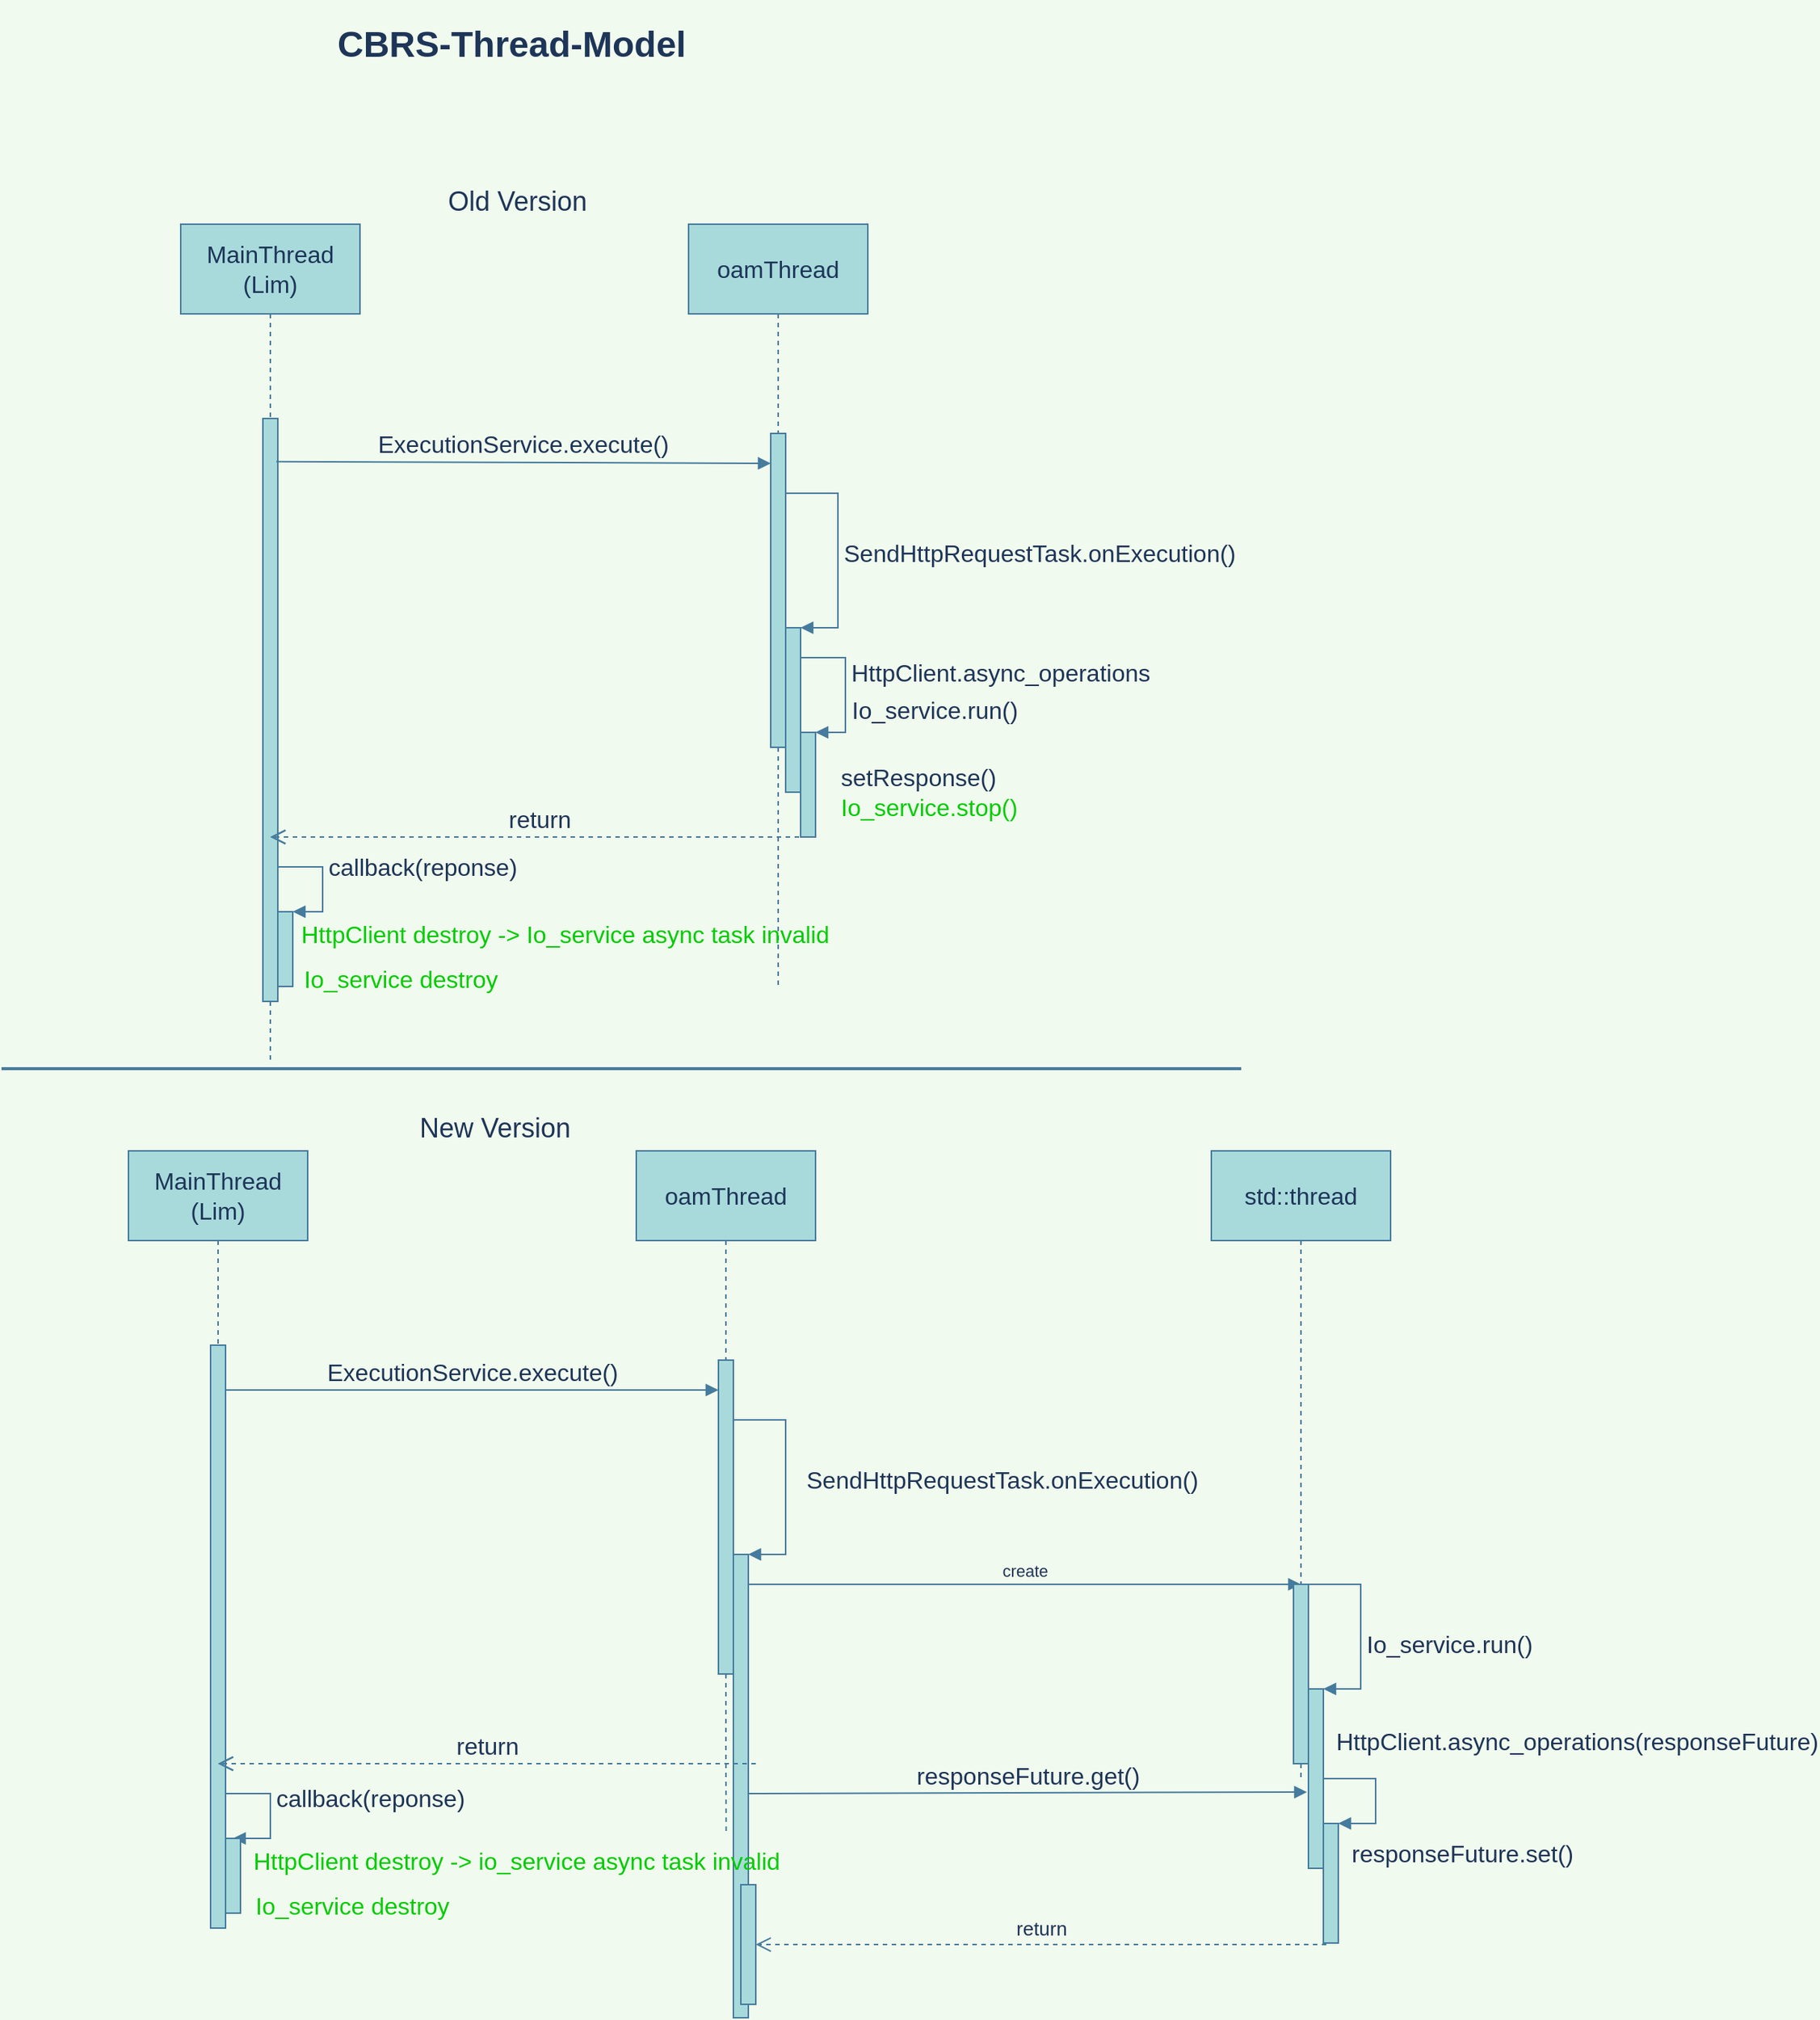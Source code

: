 <mxfile version="18.0.0" type="github">
  <diagram id="kgpKYQtTHZ0yAKxKKP6v" name="Page-1">
    <mxGraphModel dx="1422" dy="762" grid="1" gridSize="10" guides="1" tooltips="1" connect="1" arrows="1" fold="1" page="1" pageScale="1" pageWidth="850" pageHeight="1100" background="#F1FAEE" math="0" shadow="0">
      <root>
        <mxCell id="0" />
        <mxCell id="1" parent="0" />
        <mxCell id="LY62BqVsODy2IkJWC0Tn-2" style="edgeStyle=orthogonalEdgeStyle;orthogonalLoop=1;jettySize=auto;html=1;dashed=1;endArrow=none;endFill=0;fontSize=16;labelBackgroundColor=#F1FAEE;strokeColor=#457B9D;fontColor=#1D3557;labelBorderColor=none;rounded=0;" parent="1" source="LY62BqVsODy2IkJWC0Tn-1" edge="1">
          <mxGeometry relative="1" as="geometry">
            <mxPoint x="190" y="640" as="targetPoint" />
          </mxGeometry>
        </mxCell>
        <mxCell id="LY62BqVsODy2IkJWC0Tn-1" value="MainThread&lt;br style=&quot;font-size: 16px;&quot;&gt;(Lim)" style="whiteSpace=wrap;html=1;fontSize=16;fillColor=#A8DADC;strokeColor=#457B9D;fontColor=#1D3557;labelBorderColor=none;rounded=0;" parent="1" vertex="1">
          <mxGeometry x="130" y="160" width="120" height="60" as="geometry" />
        </mxCell>
        <mxCell id="LY62BqVsODy2IkJWC0Tn-7" style="edgeStyle=orthogonalEdgeStyle;orthogonalLoop=1;jettySize=auto;html=1;dashed=1;endArrow=none;endFill=0;startArrow=none;fontSize=16;labelBackgroundColor=#F1FAEE;strokeColor=#457B9D;fontColor=#1D3557;labelBorderColor=none;rounded=0;" parent="1" source="LY62BqVsODy2IkJWC0Tn-14" edge="1">
          <mxGeometry relative="1" as="geometry">
            <mxPoint x="530" y="670" as="targetPoint" />
          </mxGeometry>
        </mxCell>
        <mxCell id="LY62BqVsODy2IkJWC0Tn-4" value="oamThread" style="whiteSpace=wrap;html=1;fontSize=16;fillColor=#A8DADC;strokeColor=#457B9D;fontColor=#1D3557;labelBorderColor=none;rounded=0;" parent="1" vertex="1">
          <mxGeometry x="470" y="160" width="120" height="60" as="geometry" />
        </mxCell>
        <mxCell id="LY62BqVsODy2IkJWC0Tn-5" style="edgeStyle=orthogonalEdgeStyle;orthogonalLoop=1;jettySize=auto;html=1;dashed=1;endArrow=none;endFill=0;fontSize=16;labelBackgroundColor=#F1FAEE;strokeColor=#457B9D;fontColor=#1D3557;labelBorderColor=none;rounded=0;" parent="1" source="LY62BqVsODy2IkJWC0Tn-1" edge="1">
          <mxGeometry relative="1" as="geometry">
            <mxPoint x="190" y="640" as="targetPoint" />
            <mxPoint x="190" y="220" as="sourcePoint" />
            <Array as="points">
              <mxPoint x="190" y="350" />
              <mxPoint x="190" y="350" />
            </Array>
          </mxGeometry>
        </mxCell>
        <mxCell id="LY62BqVsODy2IkJWC0Tn-6" style="edgeStyle=orthogonalEdgeStyle;orthogonalLoop=1;jettySize=auto;html=1;dashed=1;endArrow=none;endFill=0;startArrow=none;fontSize=16;labelBackgroundColor=#F1FAEE;strokeColor=#457B9D;fontColor=#1D3557;labelBorderColor=none;rounded=0;" parent="1" edge="1">
          <mxGeometry relative="1" as="geometry">
            <mxPoint x="190" y="720" as="targetPoint" />
            <mxPoint x="195" y="415" as="sourcePoint" />
            <Array as="points">
              <mxPoint x="190" y="415" />
            </Array>
          </mxGeometry>
        </mxCell>
        <mxCell id="LY62BqVsODy2IkJWC0Tn-10" value="" style="html=1;points=[];perimeter=orthogonalPerimeter;fontSize=16;fillColor=#A8DADC;strokeColor=#457B9D;fontColor=#1D3557;labelBorderColor=none;rounded=0;" parent="1" vertex="1">
          <mxGeometry x="185" y="290" width="10" height="390" as="geometry" />
        </mxCell>
        <mxCell id="LY62BqVsODy2IkJWC0Tn-14" value="" style="html=1;points=[];perimeter=orthogonalPerimeter;fontSize=16;fillColor=#A8DADC;strokeColor=#457B9D;fontColor=#1D3557;labelBorderColor=none;rounded=0;" parent="1" vertex="1">
          <mxGeometry x="525" y="300" width="10" height="210" as="geometry" />
        </mxCell>
        <mxCell id="LY62BqVsODy2IkJWC0Tn-15" value="" style="edgeStyle=orthogonalEdgeStyle;orthogonalLoop=1;jettySize=auto;html=1;dashed=1;endArrow=none;endFill=0;fontSize=16;labelBackgroundColor=#F1FAEE;strokeColor=#457B9D;fontColor=#1D3557;labelBorderColor=none;rounded=0;" parent="1" source="LY62BqVsODy2IkJWC0Tn-4" target="LY62BqVsODy2IkJWC0Tn-14" edge="1">
          <mxGeometry relative="1" as="geometry">
            <mxPoint x="530" y="660" as="targetPoint" />
            <mxPoint x="530" y="220" as="sourcePoint" />
          </mxGeometry>
        </mxCell>
        <mxCell id="LY62BqVsODy2IkJWC0Tn-26" value="" style="html=1;points=[];perimeter=orthogonalPerimeter;fontSize=16;fillColor=#A8DADC;strokeColor=#457B9D;fontColor=#1D3557;labelBorderColor=none;rounded=0;" parent="1" vertex="1">
          <mxGeometry x="535" y="430" width="10" height="110" as="geometry" />
        </mxCell>
        <mxCell id="LY62BqVsODy2IkJWC0Tn-27" value="SendHttpRequestTask.onExecution()" style="edgeStyle=orthogonalEdgeStyle;html=1;align=left;spacingLeft=2;endArrow=block;entryX=1;entryY=0;fontSize=16;labelBackgroundColor=#F1FAEE;strokeColor=#457B9D;fontColor=#1D3557;labelBorderColor=none;rounded=0;" parent="1" target="LY62BqVsODy2IkJWC0Tn-26" edge="1">
          <mxGeometry x="0.302" relative="1" as="geometry">
            <mxPoint x="535" y="405" as="sourcePoint" />
            <Array as="points">
              <mxPoint x="535" y="340" />
              <mxPoint x="570" y="340" />
              <mxPoint x="570" y="430" />
            </Array>
            <mxPoint as="offset" />
          </mxGeometry>
        </mxCell>
        <mxCell id="LY62BqVsODy2IkJWC0Tn-33" value="ExecutionService.execute()" style="html=1;verticalAlign=bottom;endArrow=block;fontSize=16;labelBackgroundColor=#F1FAEE;strokeColor=#457B9D;fontColor=#1D3557;exitX=0.9;exitY=0.074;exitDx=0;exitDy=0;exitPerimeter=0;labelBorderColor=none;rounded=0;" parent="1" edge="1" source="LY62BqVsODy2IkJWC0Tn-10">
          <mxGeometry width="80" relative="1" as="geometry">
            <mxPoint x="200" y="320" as="sourcePoint" />
            <mxPoint x="525" y="320" as="targetPoint" />
          </mxGeometry>
        </mxCell>
        <mxCell id="LY62BqVsODy2IkJWC0Tn-34" value="" style="html=1;points=[];perimeter=orthogonalPerimeter;fontSize=16;fillColor=#A8DADC;strokeColor=#457B9D;fontColor=#1D3557;labelBorderColor=none;rounded=0;" parent="1" vertex="1">
          <mxGeometry x="545" y="500" width="10" height="70" as="geometry" />
        </mxCell>
        <mxCell id="LY62BqVsODy2IkJWC0Tn-35" value="HttpClient.async_operations" style="edgeStyle=orthogonalEdgeStyle;html=1;align=left;spacingLeft=2;endArrow=block;entryX=1;entryY=0;fontSize=16;labelBackgroundColor=#F1FAEE;strokeColor=#457B9D;fontColor=#1D3557;labelBorderColor=none;rounded=0;" parent="1" target="LY62BqVsODy2IkJWC0Tn-34" edge="1">
          <mxGeometry relative="1" as="geometry">
            <mxPoint x="545" y="470" as="sourcePoint" />
            <Array as="points">
              <mxPoint x="545" y="450" />
              <mxPoint x="575" y="450" />
              <mxPoint x="575" y="500" />
            </Array>
          </mxGeometry>
        </mxCell>
        <mxCell id="LY62BqVsODy2IkJWC0Tn-36" value="return" style="html=1;verticalAlign=bottom;endArrow=open;dashed=1;endSize=8;fontSize=16;labelBackgroundColor=#F1FAEE;strokeColor=#457B9D;fontColor=#1D3557;labelBorderColor=none;rounded=0;" parent="1" edge="1">
          <mxGeometry relative="1" as="geometry">
            <mxPoint x="550" y="570" as="sourcePoint" />
            <mxPoint x="190" y="570" as="targetPoint" />
          </mxGeometry>
        </mxCell>
        <mxCell id="LY62BqVsODy2IkJWC0Tn-39" value="return" style="html=1;verticalAlign=bottom;endArrow=open;dashed=1;endSize=8;fontSize=16;labelBackgroundColor=#F1FAEE;strokeColor=#457B9D;fontColor=#1D3557;labelBorderColor=none;rounded=0;" parent="1" edge="1">
          <mxGeometry relative="1" as="geometry">
            <mxPoint x="550" y="570" as="sourcePoint" />
            <mxPoint x="190" y="570" as="targetPoint" />
          </mxGeometry>
        </mxCell>
        <mxCell id="LY62BqVsODy2IkJWC0Tn-40" value="setResponse()&lt;br&gt;&lt;font color=&quot;#00cc00&quot;&gt;Io_service.stop()&lt;/font&gt;" style="text;html=1;strokeColor=none;fillColor=none;align=left;verticalAlign=middle;whiteSpace=wrap;fontSize=16;fontColor=#1D3557;labelBorderColor=none;rounded=0;" parent="1" vertex="1">
          <mxGeometry x="570" y="520" width="160" height="40" as="geometry" />
        </mxCell>
        <mxCell id="LY62BqVsODy2IkJWC0Tn-41" value="" style="html=1;points=[];perimeter=orthogonalPerimeter;fontSize=16;fillColor=#A8DADC;strokeColor=#457B9D;fontColor=#1D3557;labelBorderColor=none;rounded=0;" parent="1" vertex="1">
          <mxGeometry x="195" y="620" width="10" height="50" as="geometry" />
        </mxCell>
        <mxCell id="LY62BqVsODy2IkJWC0Tn-42" value="callback(reponse)" style="edgeStyle=orthogonalEdgeStyle;html=1;align=left;spacingLeft=2;endArrow=block;entryX=1;entryY=0;fontSize=16;labelBackgroundColor=#F1FAEE;strokeColor=#457B9D;fontColor=#1D3557;labelBorderColor=none;rounded=0;" parent="1" target="LY62BqVsODy2IkJWC0Tn-41" edge="1">
          <mxGeometry relative="1" as="geometry">
            <mxPoint x="195" y="610" as="sourcePoint" />
            <Array as="points">
              <mxPoint x="195" y="590" />
              <mxPoint x="225" y="590" />
              <mxPoint x="225" y="620" />
            </Array>
          </mxGeometry>
        </mxCell>
        <mxCell id="LY62BqVsODy2IkJWC0Tn-43" value="Io_service.run()" style="text;html=1;strokeColor=none;fillColor=none;align=center;verticalAlign=middle;whiteSpace=wrap;fontSize=16;fontStyle=0;fontColor=#1D3557;labelBorderColor=none;rounded=0;" parent="1" vertex="1">
          <mxGeometry x="570" y="470" width="130" height="30" as="geometry" />
        </mxCell>
        <mxCell id="LY62BqVsODy2IkJWC0Tn-45" value="&lt;span style=&quot;font-size: 16px;&quot;&gt;&lt;font color=&quot;#00cc00&quot;&gt;Io_service destroy&lt;/font&gt;&lt;/span&gt;" style="text;html=1;strokeColor=none;fillColor=none;align=center;verticalAlign=middle;whiteSpace=wrap;fontSize=16;fontColor=#1D3557;labelBorderColor=none;rounded=0;" parent="1" vertex="1">
          <mxGeometry x="205" y="650" width="145" height="30" as="geometry" />
        </mxCell>
        <mxCell id="LY62BqVsODy2IkJWC0Tn-48" value="&lt;span style=&quot;font-size: 16px&quot;&gt;&lt;font color=&quot;#00cc00&quot;&gt;HttpClient destroy -&amp;gt; Io_service async task invalid&lt;/font&gt;&lt;/span&gt;" style="text;html=1;strokeColor=none;fillColor=none;align=center;verticalAlign=middle;whiteSpace=wrap;fontSize=16;fontColor=#1D3557;labelBorderColor=none;rounded=0;" parent="1" vertex="1">
          <mxGeometry x="205" y="620" width="365" height="30" as="geometry" />
        </mxCell>
        <mxCell id="mft_dp02x0jolZUBzmze-1" value="" style="line;strokeWidth=2;html=1;labelBackgroundColor=#F1FAEE;fillColor=#A8DADC;strokeColor=#457B9D;fontColor=#1D3557;labelBorderColor=none;rounded=0;" vertex="1" parent="1">
          <mxGeometry x="10" y="720" width="830" height="10" as="geometry" />
        </mxCell>
        <mxCell id="mft_dp02x0jolZUBzmze-2" value="&lt;h1&gt;CBRS-Thread-Model&lt;/h1&gt;" style="text;html=1;strokeColor=none;fillColor=none;spacing=5;spacingTop=-20;whiteSpace=wrap;overflow=hidden;fontColor=#1D3557;labelBorderColor=none;rounded=0;" vertex="1" parent="1">
          <mxGeometry x="230" y="20" width="250" height="40" as="geometry" />
        </mxCell>
        <mxCell id="mft_dp02x0jolZUBzmze-4" value="Old Version" style="text;html=1;align=center;verticalAlign=middle;resizable=0;points=[];autosize=1;strokeColor=none;fillColor=none;fontSize=18;fontColor=#1D3557;labelBorderColor=none;rounded=0;" vertex="1" parent="1">
          <mxGeometry x="300" y="130" width="110" height="30" as="geometry" />
        </mxCell>
        <mxCell id="mft_dp02x0jolZUBzmze-49" style="edgeStyle=orthogonalEdgeStyle;orthogonalLoop=1;jettySize=auto;html=1;dashed=1;endArrow=none;endFill=0;fontSize=16;labelBackgroundColor=#F1FAEE;strokeColor=#457B9D;fontColor=#1D3557;labelBorderColor=none;rounded=0;" edge="1" source="mft_dp02x0jolZUBzmze-50" parent="1">
          <mxGeometry relative="1" as="geometry">
            <mxPoint x="155" y="1260" as="targetPoint" />
          </mxGeometry>
        </mxCell>
        <mxCell id="mft_dp02x0jolZUBzmze-50" value="MainThread&lt;br style=&quot;font-size: 16px;&quot;&gt;(Lim)" style="whiteSpace=wrap;html=1;fontSize=16;fillColor=#A8DADC;strokeColor=#457B9D;fontColor=#1D3557;labelBorderColor=none;rounded=0;" vertex="1" parent="1">
          <mxGeometry x="95" y="780" width="120" height="60" as="geometry" />
        </mxCell>
        <mxCell id="mft_dp02x0jolZUBzmze-51" style="edgeStyle=orthogonalEdgeStyle;orthogonalLoop=1;jettySize=auto;html=1;dashed=1;endArrow=none;endFill=0;startArrow=none;fontSize=16;labelBackgroundColor=#F1FAEE;strokeColor=#457B9D;fontColor=#1D3557;entryX=0.826;entryY=-0.133;entryDx=0;entryDy=0;entryPerimeter=0;labelBorderColor=none;rounded=0;" edge="1" source="mft_dp02x0jolZUBzmze-55" parent="1" target="mft_dp02x0jolZUBzmze-88">
          <mxGeometry relative="1" as="geometry">
            <mxPoint x="495" y="1330" as="targetPoint" />
          </mxGeometry>
        </mxCell>
        <mxCell id="mft_dp02x0jolZUBzmze-52" value="oamThread" style="whiteSpace=wrap;html=1;fontSize=16;fillColor=#A8DADC;strokeColor=#457B9D;fontColor=#1D3557;labelBorderColor=none;rounded=0;" vertex="1" parent="1">
          <mxGeometry x="435" y="780" width="120" height="60" as="geometry" />
        </mxCell>
        <mxCell id="mft_dp02x0jolZUBzmze-53" style="edgeStyle=orthogonalEdgeStyle;orthogonalLoop=1;jettySize=auto;html=1;dashed=1;endArrow=none;endFill=0;fontSize=16;labelBackgroundColor=#F1FAEE;strokeColor=#457B9D;fontColor=#1D3557;labelBorderColor=none;rounded=0;" edge="1" source="mft_dp02x0jolZUBzmze-50" parent="1">
          <mxGeometry relative="1" as="geometry">
            <mxPoint x="155" y="1260" as="targetPoint" />
            <mxPoint x="155" y="840" as="sourcePoint" />
            <Array as="points">
              <mxPoint x="155" y="970" />
              <mxPoint x="155" y="970" />
            </Array>
          </mxGeometry>
        </mxCell>
        <mxCell id="mft_dp02x0jolZUBzmze-54" value="" style="html=1;points=[];perimeter=orthogonalPerimeter;fontSize=16;fillColor=#A8DADC;strokeColor=#457B9D;fontColor=#1D3557;labelBorderColor=none;rounded=0;" vertex="1" parent="1">
          <mxGeometry x="150" y="910" width="10" height="390" as="geometry" />
        </mxCell>
        <mxCell id="mft_dp02x0jolZUBzmze-55" value="" style="html=1;points=[];perimeter=orthogonalPerimeter;fontSize=16;fillColor=#A8DADC;strokeColor=#457B9D;fontColor=#1D3557;labelBorderColor=none;rounded=0;" vertex="1" parent="1">
          <mxGeometry x="490" y="920" width="10" height="210" as="geometry" />
        </mxCell>
        <mxCell id="mft_dp02x0jolZUBzmze-56" value="" style="edgeStyle=orthogonalEdgeStyle;orthogonalLoop=1;jettySize=auto;html=1;dashed=1;endArrow=none;endFill=0;fontSize=16;labelBackgroundColor=#F1FAEE;strokeColor=#457B9D;fontColor=#1D3557;labelBorderColor=none;rounded=0;" edge="1" source="mft_dp02x0jolZUBzmze-52" target="mft_dp02x0jolZUBzmze-55" parent="1">
          <mxGeometry relative="1" as="geometry">
            <mxPoint x="495" y="1280" as="targetPoint" />
            <mxPoint x="495" y="840" as="sourcePoint" />
          </mxGeometry>
        </mxCell>
        <mxCell id="mft_dp02x0jolZUBzmze-57" value="" style="html=1;points=[];perimeter=orthogonalPerimeter;fontSize=16;fillColor=#A8DADC;strokeColor=#457B9D;fontColor=#1D3557;labelBorderColor=none;rounded=0;" vertex="1" parent="1">
          <mxGeometry x="500" y="1050" width="10" height="310" as="geometry" />
        </mxCell>
        <mxCell id="mft_dp02x0jolZUBzmze-58" value="SendHttpRequestTask.onExecution()" style="edgeStyle=orthogonalEdgeStyle;html=1;align=left;spacingLeft=2;endArrow=block;entryX=1;entryY=0;fontSize=16;labelBackgroundColor=#F1FAEE;strokeColor=#457B9D;fontColor=#1D3557;labelBorderColor=none;rounded=0;" edge="1" target="mft_dp02x0jolZUBzmze-57" parent="1">
          <mxGeometry x="0.302" y="10" relative="1" as="geometry">
            <mxPoint x="500" y="1025" as="sourcePoint" />
            <Array as="points">
              <mxPoint x="500" y="960" />
              <mxPoint x="535" y="960" />
              <mxPoint x="535" y="1050" />
            </Array>
            <mxPoint as="offset" />
          </mxGeometry>
        </mxCell>
        <mxCell id="mft_dp02x0jolZUBzmze-59" value="ExecutionService.execute()" style="html=1;verticalAlign=bottom;endArrow=block;fontSize=16;labelBackgroundColor=#F1FAEE;strokeColor=#457B9D;fontColor=#1D3557;labelBorderColor=none;rounded=0;" edge="1" parent="1">
          <mxGeometry width="80" relative="1" as="geometry">
            <mxPoint x="160" y="940" as="sourcePoint" />
            <mxPoint x="490" y="940" as="targetPoint" />
          </mxGeometry>
        </mxCell>
        <mxCell id="mft_dp02x0jolZUBzmze-62" value="return" style="html=1;verticalAlign=bottom;endArrow=open;dashed=1;endSize=8;fontSize=16;labelBackgroundColor=#F1FAEE;strokeColor=#457B9D;fontColor=#1D3557;labelBorderColor=none;rounded=0;" edge="1" parent="1">
          <mxGeometry relative="1" as="geometry">
            <mxPoint x="515" y="1190" as="sourcePoint" />
            <mxPoint x="155" y="1190" as="targetPoint" />
          </mxGeometry>
        </mxCell>
        <mxCell id="mft_dp02x0jolZUBzmze-63" value="return" style="html=1;verticalAlign=bottom;endArrow=open;dashed=1;endSize=8;fontSize=16;labelBackgroundColor=#F1FAEE;strokeColor=#457B9D;fontColor=#1D3557;labelBorderColor=none;rounded=0;" edge="1" parent="1">
          <mxGeometry relative="1" as="geometry">
            <mxPoint x="515" y="1190" as="sourcePoint" />
            <mxPoint x="155" y="1190" as="targetPoint" />
          </mxGeometry>
        </mxCell>
        <mxCell id="mft_dp02x0jolZUBzmze-66" value="callback(reponse)" style="edgeStyle=orthogonalEdgeStyle;html=1;align=left;spacingLeft=2;endArrow=block;entryX=1;entryY=0;fontSize=16;labelBackgroundColor=#F1FAEE;strokeColor=#457B9D;fontColor=#1D3557;labelBorderColor=none;rounded=0;" edge="1" parent="1">
          <mxGeometry relative="1" as="geometry">
            <mxPoint x="160" y="1230" as="sourcePoint" />
            <Array as="points">
              <mxPoint x="160" y="1210" />
              <mxPoint x="190" y="1210" />
              <mxPoint x="190" y="1240" />
            </Array>
            <mxPoint x="165" y="1240" as="targetPoint" />
          </mxGeometry>
        </mxCell>
        <mxCell id="mft_dp02x0jolZUBzmze-70" value="New Version" style="text;html=1;align=center;verticalAlign=middle;resizable=0;points=[];autosize=1;strokeColor=none;fillColor=none;fontSize=18;fontColor=#1D3557;labelBorderColor=none;rounded=0;" vertex="1" parent="1">
          <mxGeometry x="280" y="750" width="120" height="30" as="geometry" />
        </mxCell>
        <mxCell id="mft_dp02x0jolZUBzmze-71" value="std::thread" style="whiteSpace=wrap;html=1;fontSize=16;fillColor=#A8DADC;strokeColor=#457B9D;fontColor=#1D3557;labelBorderColor=none;rounded=0;" vertex="1" parent="1">
          <mxGeometry x="820" y="780" width="120" height="60" as="geometry" />
        </mxCell>
        <mxCell id="mft_dp02x0jolZUBzmze-74" value="" style="edgeStyle=orthogonalEdgeStyle;orthogonalLoop=1;jettySize=auto;html=1;dashed=1;endArrow=none;endFill=0;fontSize=16;labelBackgroundColor=#F1FAEE;strokeColor=#457B9D;fontColor=#1D3557;exitX=0.5;exitY=1;exitDx=0;exitDy=0;startArrow=none;labelBorderColor=none;rounded=0;" edge="1" parent="1" source="mft_dp02x0jolZUBzmze-81">
          <mxGeometry relative="1" as="geometry">
            <mxPoint x="880" y="1200" as="targetPoint" />
            <mxPoint x="505" y="850" as="sourcePoint" />
          </mxGeometry>
        </mxCell>
        <mxCell id="mft_dp02x0jolZUBzmze-79" value="create" style="html=1;verticalAlign=bottom;endArrow=block;fontColor=#1D3557;strokeColor=#457B9D;fillColor=#A8DADC;labelBorderColor=none;rounded=0;labelBackgroundColor=#F1FAEE;" edge="1" parent="1">
          <mxGeometry width="80" relative="1" as="geometry">
            <mxPoint x="510" y="1070" as="sourcePoint" />
            <mxPoint x="880" y="1070" as="targetPoint" />
          </mxGeometry>
        </mxCell>
        <mxCell id="mft_dp02x0jolZUBzmze-81" value="" style="html=1;points=[];perimeter=orthogonalPerimeter;fontColor=#1D3557;strokeColor=#457B9D;fillColor=#A8DADC;labelBorderColor=none;rounded=0;" vertex="1" parent="1">
          <mxGeometry x="875" y="1070" width="10" height="120" as="geometry" />
        </mxCell>
        <mxCell id="mft_dp02x0jolZUBzmze-82" value="" style="edgeStyle=orthogonalEdgeStyle;orthogonalLoop=1;jettySize=auto;html=1;dashed=1;endArrow=none;endFill=0;fontSize=16;labelBackgroundColor=#F1FAEE;strokeColor=#457B9D;fontColor=#1D3557;exitX=0.5;exitY=1;exitDx=0;exitDy=0;labelBorderColor=none;rounded=0;" edge="1" parent="1" source="mft_dp02x0jolZUBzmze-71" target="mft_dp02x0jolZUBzmze-81">
          <mxGeometry relative="1" as="geometry">
            <mxPoint x="881" y="1320" as="targetPoint" />
            <mxPoint x="880" y="840" as="sourcePoint" />
          </mxGeometry>
        </mxCell>
        <mxCell id="mft_dp02x0jolZUBzmze-83" value="" style="html=1;points=[];perimeter=orthogonalPerimeter;fontColor=#1D3557;strokeColor=#457B9D;fillColor=#A8DADC;labelBorderColor=none;rounded=0;" vertex="1" parent="1">
          <mxGeometry x="885" y="1140" width="10" height="120" as="geometry" />
        </mxCell>
        <mxCell id="mft_dp02x0jolZUBzmze-85" value="Io_service.run()" style="edgeStyle=orthogonalEdgeStyle;html=1;align=left;spacingLeft=2;endArrow=block;entryX=1;entryY=0;fontSize=16;labelBackgroundColor=#F1FAEE;strokeColor=#457B9D;fontColor=#1D3557;labelBorderColor=none;rounded=0;" edge="1" parent="1">
          <mxGeometry x="0.371" relative="1" as="geometry">
            <mxPoint x="885" y="1115" as="sourcePoint" />
            <Array as="points">
              <mxPoint x="885" y="1070" />
              <mxPoint x="920" y="1070" />
              <mxPoint x="920" y="1140" />
            </Array>
            <mxPoint as="offset" />
            <mxPoint x="895" y="1140" as="targetPoint" />
          </mxGeometry>
        </mxCell>
        <mxCell id="mft_dp02x0jolZUBzmze-86" value="" style="html=1;points=[];perimeter=orthogonalPerimeter;fontSize=16;fillColor=#A8DADC;strokeColor=#457B9D;fontColor=#1D3557;labelBorderColor=none;rounded=0;" vertex="1" parent="1">
          <mxGeometry x="160" y="1240" width="10" height="50" as="geometry" />
        </mxCell>
        <mxCell id="mft_dp02x0jolZUBzmze-87" value="&lt;span style=&quot;font-size: 16px;&quot;&gt;&lt;font color=&quot;#00cc00&quot;&gt;Io_service destroy&lt;/font&gt;&lt;/span&gt;" style="text;html=1;strokeColor=none;fillColor=none;align=center;verticalAlign=middle;whiteSpace=wrap;fontSize=16;fontColor=#1D3557;labelBorderColor=none;rounded=0;" vertex="1" parent="1">
          <mxGeometry x="170" y="1270" width="150" height="30" as="geometry" />
        </mxCell>
        <mxCell id="mft_dp02x0jolZUBzmze-88" value="&lt;span style=&quot;font-size: 16px&quot;&gt;&lt;font color=&quot;#00cc00&quot;&gt;HttpClient destroy -&amp;gt; io_service async task invalid&lt;/font&gt;&lt;/span&gt;" style="text;html=1;strokeColor=none;fillColor=none;align=center;verticalAlign=middle;whiteSpace=wrap;fontSize=16;fontColor=#1D3557;labelBorderColor=none;rounded=0;" vertex="1" parent="1">
          <mxGeometry x="140" y="1240" width="430" height="30" as="geometry" />
        </mxCell>
        <mxCell id="mft_dp02x0jolZUBzmze-89" value="&lt;span style=&quot;font-size: 16px; text-align: left; background-color: rgb(241, 250, 238);&quot;&gt;HttpClient.async_operations(responseFuture)&lt;/span&gt;" style="text;html=1;strokeColor=none;fillColor=none;align=center;verticalAlign=middle;whiteSpace=wrap;fontSize=13;fontColor=#1D3557;labelBorderColor=none;rounded=0;" vertex="1" parent="1">
          <mxGeometry x="960" y="1160" width="210" height="30" as="geometry" />
        </mxCell>
        <mxCell id="mft_dp02x0jolZUBzmze-90" value="responseFuture.get()" style="html=1;verticalAlign=bottom;endArrow=block;fontSize=16;labelBackgroundColor=#F1FAEE;strokeColor=#457B9D;fontColor=#1D3557;exitX=0.9;exitY=0.074;exitDx=0;exitDy=0;exitPerimeter=0;entryX=-0.1;entryY=0.575;entryDx=0;entryDy=0;entryPerimeter=0;labelBorderColor=none;rounded=0;" edge="1" parent="1" target="mft_dp02x0jolZUBzmze-83">
          <mxGeometry width="80" relative="1" as="geometry">
            <mxPoint x="510" y="1210" as="sourcePoint" />
            <mxPoint x="880" y="1210" as="targetPoint" />
          </mxGeometry>
        </mxCell>
        <mxCell id="mft_dp02x0jolZUBzmze-92" value="" style="html=1;points=[];perimeter=orthogonalPerimeter;fontSize=13;fontColor=#1D3557;strokeColor=#457B9D;fillColor=#A8DADC;labelBorderColor=none;rounded=0;" vertex="1" parent="1">
          <mxGeometry x="895" y="1230" width="10" height="80" as="geometry" />
        </mxCell>
        <mxCell id="mft_dp02x0jolZUBzmze-95" value="responseFuture.set()" style="edgeStyle=orthogonalEdgeStyle;html=1;align=left;spacingLeft=2;endArrow=block;fontSize=16;labelBackgroundColor=#F1FAEE;strokeColor=#457B9D;fontColor=#1D3557;labelBorderColor=none;rounded=0;" edge="1" parent="1">
          <mxGeometry x="-1" y="-16" relative="1" as="geometry">
            <mxPoint x="895" y="1245" as="sourcePoint" />
            <Array as="points">
              <mxPoint x="895" y="1200" />
              <mxPoint x="930" y="1200" />
              <mxPoint x="930" y="1230" />
              <mxPoint x="905" y="1230" />
            </Array>
            <mxPoint x="-1" y="5" as="offset" />
            <mxPoint x="905" y="1230" as="targetPoint" />
          </mxGeometry>
        </mxCell>
        <mxCell id="mft_dp02x0jolZUBzmze-97" value="return" style="html=1;verticalAlign=bottom;endArrow=open;dashed=1;endSize=8;fontSize=13;fontColor=#1D3557;strokeColor=#457B9D;fillColor=#A8DADC;exitX=0.2;exitY=1.013;exitDx=0;exitDy=0;exitPerimeter=0;labelBorderColor=none;rounded=0;labelBackgroundColor=#F1FAEE;" edge="1" parent="1" source="mft_dp02x0jolZUBzmze-92" target="mft_dp02x0jolZUBzmze-98">
          <mxGeometry relative="1" as="geometry">
            <mxPoint x="890" y="1280" as="sourcePoint" />
            <mxPoint x="510" y="1311" as="targetPoint" />
          </mxGeometry>
        </mxCell>
        <mxCell id="mft_dp02x0jolZUBzmze-98" value="" style="html=1;points=[];perimeter=orthogonalPerimeter;fontSize=13;fontColor=#1D3557;strokeColor=#457B9D;fillColor=#A8DADC;labelBorderColor=none;rounded=0;" vertex="1" parent="1">
          <mxGeometry x="505" y="1271" width="10" height="80" as="geometry" />
        </mxCell>
      </root>
    </mxGraphModel>
  </diagram>
</mxfile>
